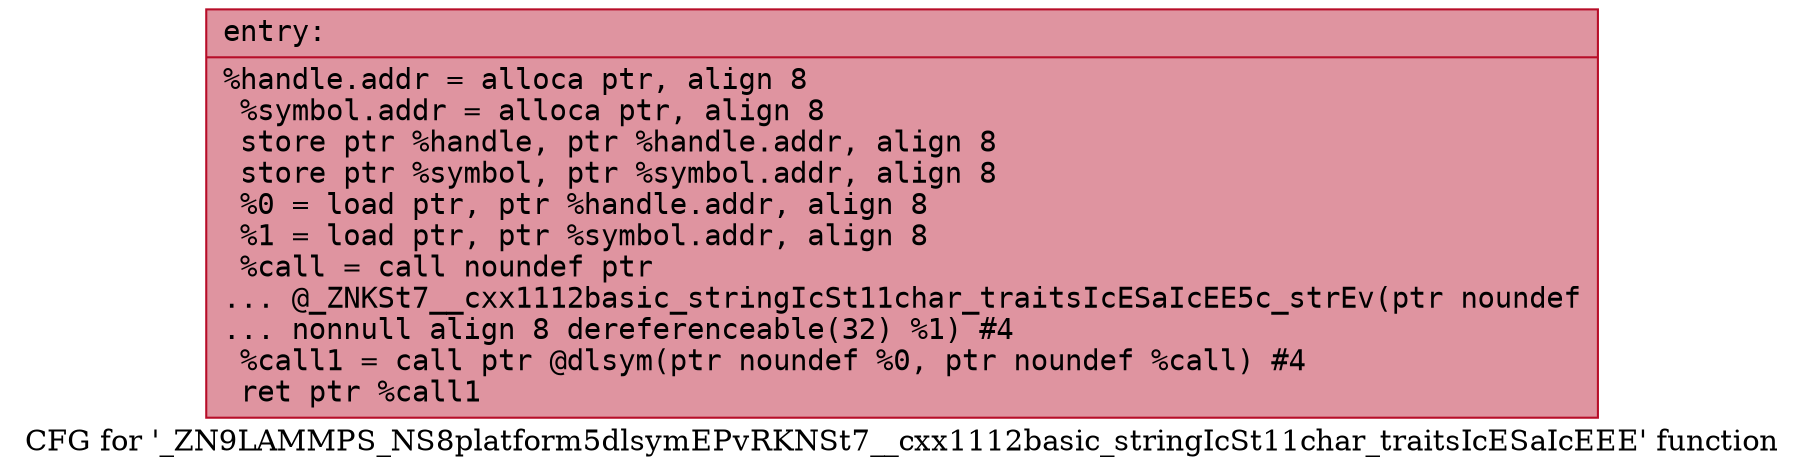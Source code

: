 digraph "CFG for '_ZN9LAMMPS_NS8platform5dlsymEPvRKNSt7__cxx1112basic_stringIcSt11char_traitsIcESaIcEEE' function" {
	label="CFG for '_ZN9LAMMPS_NS8platform5dlsymEPvRKNSt7__cxx1112basic_stringIcSt11char_traitsIcESaIcEEE' function";

	Node0x5651cd7e4e10 [shape=record,color="#b70d28ff", style=filled, fillcolor="#b70d2870" fontname="Courier",label="{entry:\l|  %handle.addr = alloca ptr, align 8\l  %symbol.addr = alloca ptr, align 8\l  store ptr %handle, ptr %handle.addr, align 8\l  store ptr %symbol, ptr %symbol.addr, align 8\l  %0 = load ptr, ptr %handle.addr, align 8\l  %1 = load ptr, ptr %symbol.addr, align 8\l  %call = call noundef ptr\l... @_ZNKSt7__cxx1112basic_stringIcSt11char_traitsIcESaIcEE5c_strEv(ptr noundef\l... nonnull align 8 dereferenceable(32) %1) #4\l  %call1 = call ptr @dlsym(ptr noundef %0, ptr noundef %call) #4\l  ret ptr %call1\l}"];
}
